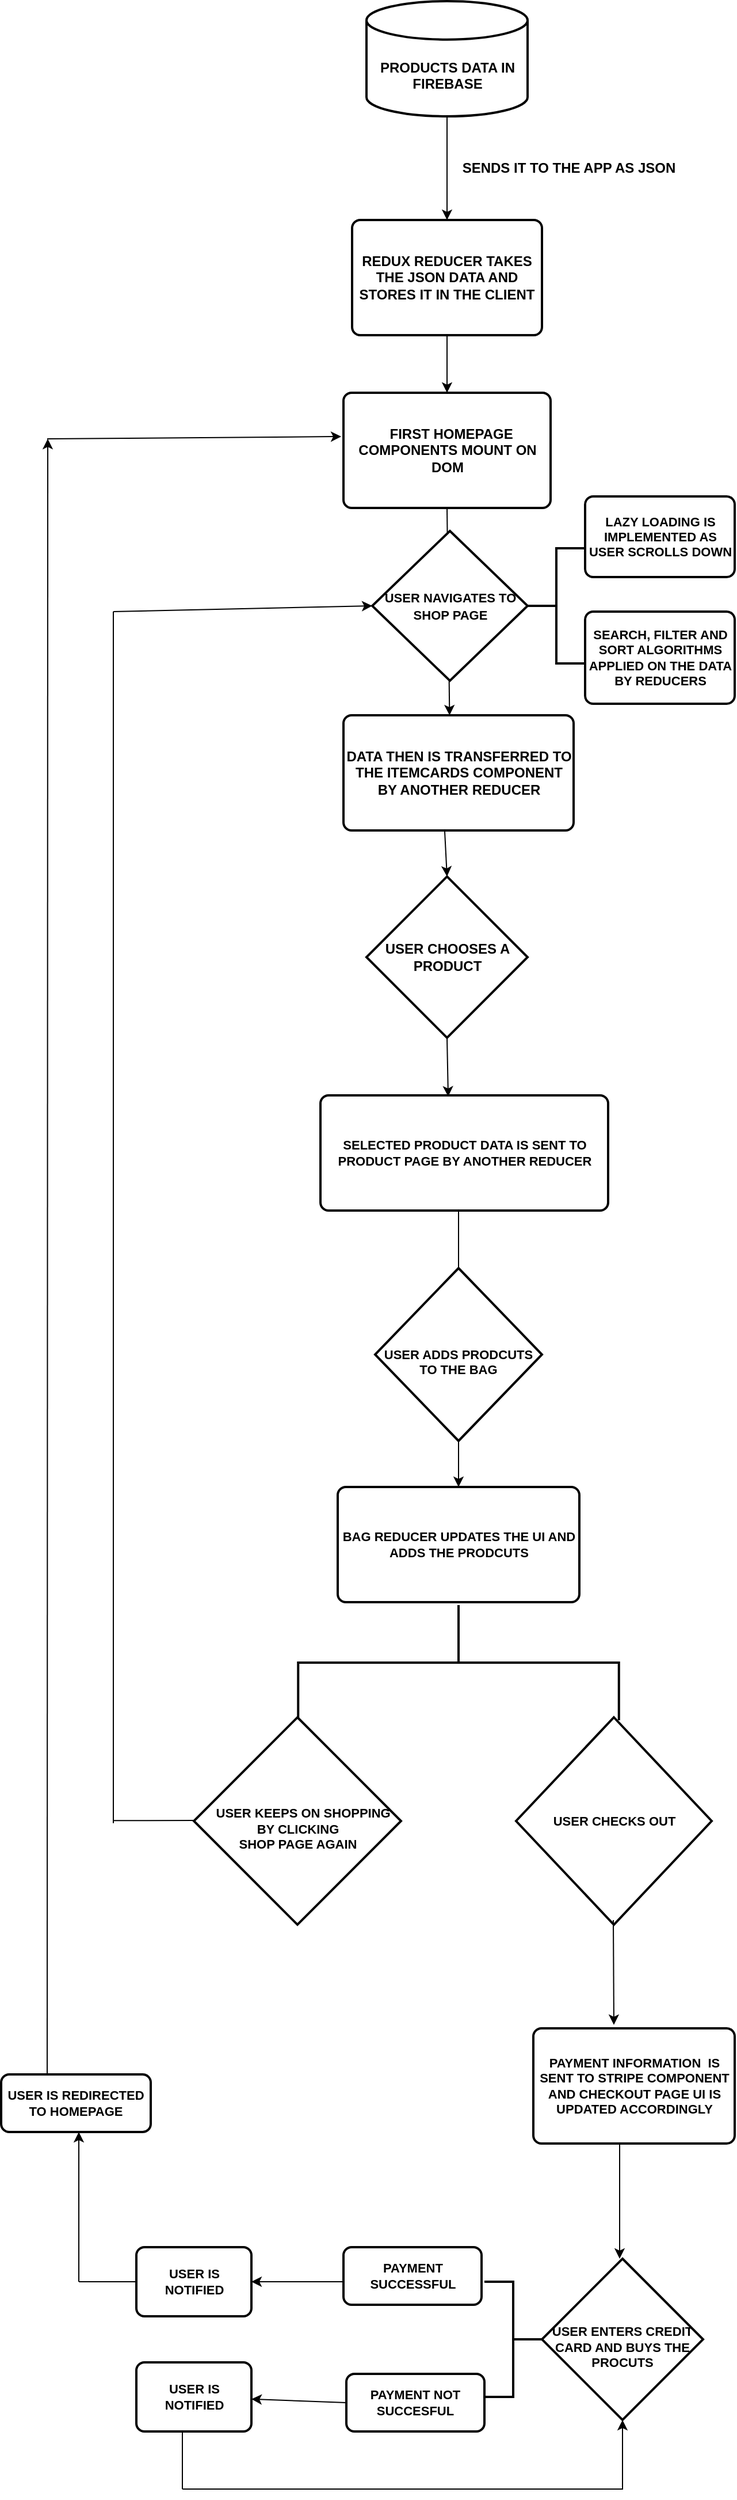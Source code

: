 <mxfile version="20.2.4" type="github">
  <diagram id="7C2QVELQKPiOMJYm8VlU" name="Page-1">
    <mxGraphModel dx="1422" dy="3081" grid="1" gridSize="10" guides="1" tooltips="1" connect="1" arrows="1" fold="1" page="1" pageScale="1" pageWidth="827" pageHeight="1169" math="0" shadow="0">
      <root>
        <mxCell id="0" />
        <mxCell id="1" parent="0" />
        <mxCell id="tdRsFweF9JX3h99Y0t2S-2" value="" style="endArrow=classic;html=1;rounded=0;" parent="1" edge="1">
          <mxGeometry width="50" height="50" relative="1" as="geometry">
            <mxPoint x="482.5" y="-2140" as="sourcePoint" />
            <mxPoint x="482.5" y="-2050" as="targetPoint" />
          </mxGeometry>
        </mxCell>
        <mxCell id="tdRsFweF9JX3h99Y0t2S-4" value="&lt;b&gt;SENDS IT TO THE APP AS JSON&lt;/b&gt;" style="text;html=1;align=center;verticalAlign=middle;resizable=0;points=[];autosize=1;strokeColor=none;fillColor=none;" parent="1" vertex="1">
          <mxGeometry x="482.5" y="-2110" width="210" height="30" as="geometry" />
        </mxCell>
        <mxCell id="tdRsFweF9JX3h99Y0t2S-5" value="&lt;b&gt;&amp;nbsp; FIRST HOMEPAGE COMPONENTS MOUNT ON DOM&lt;/b&gt;" style="rounded=1;whiteSpace=wrap;html=1;absoluteArcSize=1;arcSize=14;strokeWidth=2;" parent="1" vertex="1">
          <mxGeometry x="392.5" y="-1900" width="180" height="100" as="geometry" />
        </mxCell>
        <mxCell id="tdRsFweF9JX3h99Y0t2S-6" value="&lt;b&gt;&lt;br&gt;&lt;br&gt;PRODUCTS DATA IN FIREBASE&lt;/b&gt;" style="strokeWidth=2;html=1;shape=mxgraph.flowchart.database;whiteSpace=wrap;" parent="1" vertex="1">
          <mxGeometry x="412.5" y="-2240" width="140" height="100" as="geometry" />
        </mxCell>
        <mxCell id="tdRsFweF9JX3h99Y0t2S-7" value="&lt;b&gt;REDUX REDUCER TAKES THE JSON DATA AND STORES IT IN THE CLIENT&lt;/b&gt;" style="rounded=1;whiteSpace=wrap;html=1;absoluteArcSize=1;arcSize=14;strokeWidth=2;" parent="1" vertex="1">
          <mxGeometry x="400" y="-2050" width="165" height="100" as="geometry" />
        </mxCell>
        <mxCell id="tdRsFweF9JX3h99Y0t2S-10" value="" style="endArrow=classic;html=1;rounded=0;entryX=0.5;entryY=0;entryDx=0;entryDy=0;" parent="1" target="tdRsFweF9JX3h99Y0t2S-5" edge="1">
          <mxGeometry width="50" height="50" relative="1" as="geometry">
            <mxPoint x="482.5" y="-1950" as="sourcePoint" />
            <mxPoint x="532.5" y="-2000" as="targetPoint" />
          </mxGeometry>
        </mxCell>
        <mxCell id="tdRsFweF9JX3h99Y0t2S-11" value="&lt;b&gt;USER CHOOSES A PRODUCT&lt;/b&gt;" style="strokeWidth=2;html=1;shape=mxgraph.flowchart.decision;whiteSpace=wrap;" parent="1" vertex="1">
          <mxGeometry x="412.5" y="-1480" width="140" height="140" as="geometry" />
        </mxCell>
        <mxCell id="tdRsFweF9JX3h99Y0t2S-12" value="&lt;b&gt;DATA THEN IS TRANSFERRED TO THE ITEMCARDS COMPONENT BY ANOTHER REDUCER&lt;/b&gt;" style="rounded=1;whiteSpace=wrap;html=1;absoluteArcSize=1;arcSize=14;strokeWidth=2;" parent="1" vertex="1">
          <mxGeometry x="392.5" y="-1620" width="200" height="100" as="geometry" />
        </mxCell>
        <mxCell id="tdRsFweF9JX3h99Y0t2S-14" value="" style="endArrow=classic;html=1;rounded=0;entryX=0.461;entryY=0;entryDx=0;entryDy=0;entryPerimeter=0;exitX=0.5;exitY=1;exitDx=0;exitDy=0;" parent="1" source="tdRsFweF9JX3h99Y0t2S-5" target="tdRsFweF9JX3h99Y0t2S-12" edge="1">
          <mxGeometry width="50" height="50" relative="1" as="geometry">
            <mxPoint x="475.5" y="-1800" as="sourcePoint" />
            <mxPoint x="522.5" y="-1850" as="targetPoint" />
          </mxGeometry>
        </mxCell>
        <mxCell id="tdRsFweF9JX3h99Y0t2S-16" value="&lt;b&gt;&lt;font style=&quot;font-size: 11px;&quot;&gt;USER NAVIGATES TO SHOP PAGE&lt;/font&gt;&lt;/b&gt;" style="strokeWidth=2;html=1;shape=mxgraph.flowchart.decision;whiteSpace=wrap;" parent="1" vertex="1">
          <mxGeometry x="417.5" y="-1780" width="135" height="130" as="geometry" />
        </mxCell>
        <mxCell id="tdRsFweF9JX3h99Y0t2S-17" value="&lt;b&gt;SELECTED PRODUCT DATA IS SENT TO PRODUCT PAGE BY ANOTHER REDUCER&lt;/b&gt;" style="rounded=1;whiteSpace=wrap;html=1;absoluteArcSize=1;arcSize=14;strokeWidth=2;fontSize=11;" parent="1" vertex="1">
          <mxGeometry x="372.5" y="-1290" width="250" height="100" as="geometry" />
        </mxCell>
        <mxCell id="tdRsFweF9JX3h99Y0t2S-18" value="" style="endArrow=classic;html=1;rounded=0;fontSize=11;entryX=0.5;entryY=0;entryDx=0;entryDy=0;entryPerimeter=0;exitX=0.44;exitY=1.01;exitDx=0;exitDy=0;exitPerimeter=0;" parent="1" source="tdRsFweF9JX3h99Y0t2S-12" target="tdRsFweF9JX3h99Y0t2S-11" edge="1">
          <mxGeometry width="50" height="50" relative="1" as="geometry">
            <mxPoint x="442.5" y="-1490" as="sourcePoint" />
            <mxPoint x="492.5" y="-1540" as="targetPoint" />
            <Array as="points" />
          </mxGeometry>
        </mxCell>
        <mxCell id="tdRsFweF9JX3h99Y0t2S-19" value="" style="endArrow=classic;html=1;rounded=0;fontSize=11;entryX=0.444;entryY=0.01;entryDx=0;entryDy=0;exitX=0.5;exitY=1;exitDx=0;exitDy=0;exitPerimeter=0;entryPerimeter=0;" parent="1" source="tdRsFweF9JX3h99Y0t2S-11" target="tdRsFweF9JX3h99Y0t2S-17" edge="1">
          <mxGeometry width="50" height="50" relative="1" as="geometry">
            <mxPoint x="442.5" y="-1330" as="sourcePoint" />
            <mxPoint x="492.5" y="-1380" as="targetPoint" />
          </mxGeometry>
        </mxCell>
        <mxCell id="tdRsFweF9JX3h99Y0t2S-20" value="" style="strokeWidth=2;html=1;shape=mxgraph.flowchart.annotation_2;align=left;labelPosition=right;pointerEvents=1;fontSize=11;" parent="1" vertex="1">
          <mxGeometry x="552.5" y="-1765" width="50" height="100" as="geometry" />
        </mxCell>
        <mxCell id="tdRsFweF9JX3h99Y0t2S-21" value="&lt;b&gt;LAZY LOADING IS IMPLEMENTED AS USER SCROLLS DOWN&lt;/b&gt;" style="rounded=1;whiteSpace=wrap;html=1;absoluteArcSize=1;arcSize=14;strokeWidth=2;fontSize=11;" parent="1" vertex="1">
          <mxGeometry x="602.5" y="-1810" width="130" height="70" as="geometry" />
        </mxCell>
        <mxCell id="tdRsFweF9JX3h99Y0t2S-27" value="&lt;b&gt;SEARCH, FILTER AND SORT ALGORITHMS APPLIED ON THE DATA BY REDUCERS&lt;/b&gt;" style="rounded=1;whiteSpace=wrap;html=1;absoluteArcSize=1;arcSize=14;strokeWidth=2;fontSize=11;" parent="1" vertex="1">
          <mxGeometry x="602.5" y="-1710" width="130" height="80" as="geometry" />
        </mxCell>
        <mxCell id="tdRsFweF9JX3h99Y0t2S-28" value="" style="endArrow=classic;html=1;rounded=0;fontSize=11;startArrow=none;" parent="1" source="tdRsFweF9JX3h99Y0t2S-30" edge="1">
          <mxGeometry width="50" height="50" relative="1" as="geometry">
            <mxPoint x="492.5" y="-1190" as="sourcePoint" />
            <mxPoint x="492.5" y="-1060" as="targetPoint" />
          </mxGeometry>
        </mxCell>
        <mxCell id="tdRsFweF9JX3h99Y0t2S-31" value="&lt;b&gt;BAG REDUCER UPDATES THE UI AND ADDS THE PRODCUTS&lt;/b&gt;" style="rounded=1;whiteSpace=wrap;html=1;absoluteArcSize=1;arcSize=14;strokeWidth=2;fontSize=11;" parent="1" vertex="1">
          <mxGeometry x="387.5" y="-950" width="210" height="100" as="geometry" />
        </mxCell>
        <mxCell id="tdRsFweF9JX3h99Y0t2S-30" value="&lt;b&gt;&lt;br&gt;USER ADDS PRODCUTS TO THE BAG&lt;/b&gt;" style="strokeWidth=2;html=1;shape=mxgraph.flowchart.decision;whiteSpace=wrap;fontSize=11;" parent="1" vertex="1">
          <mxGeometry x="420" y="-1140" width="145" height="150" as="geometry" />
        </mxCell>
        <mxCell id="tdRsFweF9JX3h99Y0t2S-32" value="" style="endArrow=none;html=1;rounded=0;fontSize=11;" parent="1" target="tdRsFweF9JX3h99Y0t2S-30" edge="1">
          <mxGeometry width="50" height="50" relative="1" as="geometry">
            <mxPoint x="492.5" y="-1190" as="sourcePoint" />
            <mxPoint x="492.5" y="-1060" as="targetPoint" />
          </mxGeometry>
        </mxCell>
        <mxCell id="tdRsFweF9JX3h99Y0t2S-33" value="" style="endArrow=classic;html=1;rounded=0;fontSize=11;entryX=0.5;entryY=0;entryDx=0;entryDy=0;" parent="1" target="tdRsFweF9JX3h99Y0t2S-31" edge="1">
          <mxGeometry width="50" height="50" relative="1" as="geometry">
            <mxPoint x="492.5" y="-990" as="sourcePoint" />
            <mxPoint x="542.5" y="-1040" as="targetPoint" />
          </mxGeometry>
        </mxCell>
        <mxCell id="tdRsFweF9JX3h99Y0t2S-34" value="" style="strokeWidth=2;html=1;shape=mxgraph.flowchart.annotation_2;align=left;labelPosition=right;pointerEvents=1;fontSize=11;rotation=90;" parent="1" vertex="1">
          <mxGeometry x="442.5" y="-936.87" width="100" height="278.75" as="geometry" />
        </mxCell>
        <mxCell id="tdRsFweF9JX3h99Y0t2S-35" value="&lt;b&gt;&lt;br&gt;&amp;nbsp; &amp;nbsp;USER KEEPS ON SHOPPING BY CLICKING &lt;br&gt;SHOP PAGE AGAIN&lt;/b&gt;" style="strokeWidth=2;html=1;shape=mxgraph.flowchart.decision;whiteSpace=wrap;fontSize=11;" parent="1" vertex="1">
          <mxGeometry x="262.5" y="-750" width="180" height="180" as="geometry" />
        </mxCell>
        <mxCell id="tdRsFweF9JX3h99Y0t2S-36" value="&lt;b&gt;USER CHECKS OUT&lt;/b&gt;" style="strokeWidth=2;html=1;shape=mxgraph.flowchart.decision;whiteSpace=wrap;fontSize=11;" parent="1" vertex="1">
          <mxGeometry x="542.5" y="-750" width="170" height="180" as="geometry" />
        </mxCell>
        <mxCell id="tdRsFweF9JX3h99Y0t2S-38" value="" style="endArrow=none;html=1;rounded=0;fontSize=11;" parent="1" edge="1">
          <mxGeometry width="50" height="50" relative="1" as="geometry">
            <mxPoint x="192.5" y="-660.38" as="sourcePoint" />
            <mxPoint x="262.5" y="-660.5" as="targetPoint" />
          </mxGeometry>
        </mxCell>
        <mxCell id="tdRsFweF9JX3h99Y0t2S-39" value="" style="endArrow=none;html=1;rounded=0;fontSize=11;" parent="1" edge="1">
          <mxGeometry width="50" height="50" relative="1" as="geometry">
            <mxPoint x="192.5" y="-658.12" as="sourcePoint" />
            <mxPoint x="192.5" y="-1710" as="targetPoint" />
          </mxGeometry>
        </mxCell>
        <mxCell id="tdRsFweF9JX3h99Y0t2S-40" value="" style="endArrow=classic;html=1;rounded=0;fontSize=11;entryX=0;entryY=0.5;entryDx=0;entryDy=0;entryPerimeter=0;" parent="1" target="tdRsFweF9JX3h99Y0t2S-16" edge="1">
          <mxGeometry width="50" height="50" relative="1" as="geometry">
            <mxPoint x="192.5" y="-1710" as="sourcePoint" />
            <mxPoint x="242.5" y="-1765" as="targetPoint" />
            <Array as="points" />
          </mxGeometry>
        </mxCell>
        <mxCell id="tdRsFweF9JX3h99Y0t2S-41" value="" style="endArrow=classic;html=1;rounded=0;fontSize=11;entryX=0.4;entryY=-0.03;entryDx=0;entryDy=0;entryPerimeter=0;" parent="1" target="tdRsFweF9JX3h99Y0t2S-42" edge="1">
          <mxGeometry width="50" height="50" relative="1" as="geometry">
            <mxPoint x="627" y="-574" as="sourcePoint" />
            <mxPoint x="627" y="-464" as="targetPoint" />
          </mxGeometry>
        </mxCell>
        <mxCell id="tdRsFweF9JX3h99Y0t2S-42" value="&lt;b&gt;PAYMENT INFORMATION&amp;nbsp; IS SENT TO STRIPE COMPONENT AND CHECKOUT PAGE UI IS UPDATED ACCORDINGLY&lt;/b&gt;" style="rounded=1;whiteSpace=wrap;html=1;absoluteArcSize=1;arcSize=14;strokeWidth=2;fontSize=11;" parent="1" vertex="1">
          <mxGeometry x="557.5" y="-480" width="175" height="100" as="geometry" />
        </mxCell>
        <mxCell id="tdRsFweF9JX3h99Y0t2S-43" value="" style="endArrow=classic;html=1;rounded=0;fontSize=11;" parent="1" edge="1">
          <mxGeometry width="50" height="50" relative="1" as="geometry">
            <mxPoint x="632.5" y="-380" as="sourcePoint" />
            <mxPoint x="632.5" y="-280" as="targetPoint" />
          </mxGeometry>
        </mxCell>
        <mxCell id="tdRsFweF9JX3h99Y0t2S-44" value="&lt;b&gt;&amp;nbsp; &amp;nbsp; &amp;nbsp;&lt;br&gt;USER ENTERS CREDIT CARD AND BUYS THE PROCUTS&lt;/b&gt;" style="strokeWidth=2;html=1;shape=mxgraph.flowchart.decision;whiteSpace=wrap;fontSize=11;" parent="1" vertex="1">
          <mxGeometry x="565" y="-280" width="140" height="140" as="geometry" />
        </mxCell>
        <mxCell id="tdRsFweF9JX3h99Y0t2S-45" value="" style="strokeWidth=2;html=1;shape=mxgraph.flowchart.annotation_2;align=left;labelPosition=right;pointerEvents=1;fontSize=11;rotation=-180;" parent="1" vertex="1">
          <mxGeometry x="515" y="-260" width="50" height="100" as="geometry" />
        </mxCell>
        <mxCell id="tdRsFweF9JX3h99Y0t2S-46" value="&lt;b&gt;PAYMENT SUCCESSFUL&lt;/b&gt;" style="rounded=1;whiteSpace=wrap;html=1;absoluteArcSize=1;arcSize=14;strokeWidth=2;fontSize=11;" parent="1" vertex="1">
          <mxGeometry x="392.5" y="-290" width="120" height="50" as="geometry" />
        </mxCell>
        <mxCell id="tdRsFweF9JX3h99Y0t2S-47" value="&lt;b&gt;PAYMENT NOT SUCCESFUL&lt;/b&gt;" style="rounded=1;whiteSpace=wrap;html=1;absoluteArcSize=1;arcSize=14;strokeWidth=2;fontSize=11;" parent="1" vertex="1">
          <mxGeometry x="395" y="-180" width="120" height="50" as="geometry" />
        </mxCell>
        <mxCell id="tdRsFweF9JX3h99Y0t2S-48" value="" style="endArrow=classic;html=1;rounded=0;fontSize=11;" parent="1" target="tdRsFweF9JX3h99Y0t2S-49" edge="1">
          <mxGeometry width="50" height="50" relative="1" as="geometry">
            <mxPoint x="392.5" y="-260" as="sourcePoint" />
            <mxPoint x="302.5" y="-260" as="targetPoint" />
          </mxGeometry>
        </mxCell>
        <mxCell id="tdRsFweF9JX3h99Y0t2S-49" value="&lt;b&gt;USER IS NOTIFIED&lt;/b&gt;" style="rounded=1;whiteSpace=wrap;html=1;absoluteArcSize=1;arcSize=14;strokeWidth=2;fontSize=11;" parent="1" vertex="1">
          <mxGeometry x="212.5" y="-290" width="100" height="60" as="geometry" />
        </mxCell>
        <mxCell id="tdRsFweF9JX3h99Y0t2S-51" value="&lt;b&gt;USER IS NOTIFIED&lt;/b&gt;" style="rounded=1;whiteSpace=wrap;html=1;absoluteArcSize=1;arcSize=14;strokeWidth=2;fontSize=11;" parent="1" vertex="1">
          <mxGeometry x="212.5" y="-190" width="100" height="60" as="geometry" />
        </mxCell>
        <mxCell id="tdRsFweF9JX3h99Y0t2S-52" value="" style="endArrow=classic;html=1;rounded=0;fontSize=11;exitX=0;exitY=0.5;exitDx=0;exitDy=0;" parent="1" source="tdRsFweF9JX3h99Y0t2S-47" target="tdRsFweF9JX3h99Y0t2S-51" edge="1">
          <mxGeometry width="50" height="50" relative="1" as="geometry">
            <mxPoint x="387.5" y="-150" as="sourcePoint" />
            <mxPoint x="437.5" y="-200" as="targetPoint" />
          </mxGeometry>
        </mxCell>
        <mxCell id="tdRsFweF9JX3h99Y0t2S-53" value="" style="endArrow=none;html=1;rounded=0;fontSize=11;" parent="1" edge="1">
          <mxGeometry width="50" height="50" relative="1" as="geometry">
            <mxPoint x="162.5" y="-260" as="sourcePoint" />
            <mxPoint x="212.5" y="-260" as="targetPoint" />
          </mxGeometry>
        </mxCell>
        <mxCell id="tdRsFweF9JX3h99Y0t2S-54" value="" style="endArrow=classic;html=1;rounded=0;fontSize=11;" parent="1" edge="1">
          <mxGeometry width="50" height="50" relative="1" as="geometry">
            <mxPoint x="162.5" y="-260" as="sourcePoint" />
            <mxPoint x="162.5" y="-390" as="targetPoint" />
          </mxGeometry>
        </mxCell>
        <mxCell id="tdRsFweF9JX3h99Y0t2S-55" value="&lt;b&gt;USER IS REDIRECTED TO HOMEPAGE&lt;/b&gt;" style="rounded=1;whiteSpace=wrap;html=1;absoluteArcSize=1;arcSize=14;strokeWidth=2;fontSize=11;" parent="1" vertex="1">
          <mxGeometry x="95" y="-440" width="130" height="50" as="geometry" />
        </mxCell>
        <mxCell id="tdRsFweF9JX3h99Y0t2S-56" value="" style="endArrow=classic;html=1;rounded=0;fontSize=11;exitX=0.25;exitY=0;exitDx=0;exitDy=0;" parent="1" edge="1">
          <mxGeometry width="50" height="50" relative="1" as="geometry">
            <mxPoint x="135" y="-440" as="sourcePoint" />
            <mxPoint x="135.5" y="-1860" as="targetPoint" />
          </mxGeometry>
        </mxCell>
        <mxCell id="tdRsFweF9JX3h99Y0t2S-57" value="" style="endArrow=classic;html=1;rounded=0;fontSize=11;entryX=-0.011;entryY=0.38;entryDx=0;entryDy=0;entryPerimeter=0;" parent="1" edge="1" target="tdRsFweF9JX3h99Y0t2S-5">
          <mxGeometry width="50" height="50" relative="1" as="geometry">
            <mxPoint x="135" y="-1860" as="sourcePoint" />
            <mxPoint x="395" y="-1870" as="targetPoint" />
          </mxGeometry>
        </mxCell>
        <mxCell id="tdRsFweF9JX3h99Y0t2S-59" value="" style="edgeStyle=segmentEdgeStyle;endArrow=classic;html=1;rounded=0;fontSize=11;entryX=0.5;entryY=1;entryDx=0;entryDy=0;entryPerimeter=0;" parent="1" target="tdRsFweF9JX3h99Y0t2S-44" edge="1">
          <mxGeometry width="50" height="50" relative="1" as="geometry">
            <mxPoint x="252.5" y="-80" as="sourcePoint" />
            <mxPoint x="302.5" y="-130" as="targetPoint" />
          </mxGeometry>
        </mxCell>
        <mxCell id="tdRsFweF9JX3h99Y0t2S-60" value="" style="endArrow=none;html=1;rounded=0;fontSize=11;" parent="1" edge="1">
          <mxGeometry width="50" height="50" relative="1" as="geometry">
            <mxPoint x="252.5" y="-80" as="sourcePoint" />
            <mxPoint x="252.5" y="-130" as="targetPoint" />
          </mxGeometry>
        </mxCell>
      </root>
    </mxGraphModel>
  </diagram>
</mxfile>
